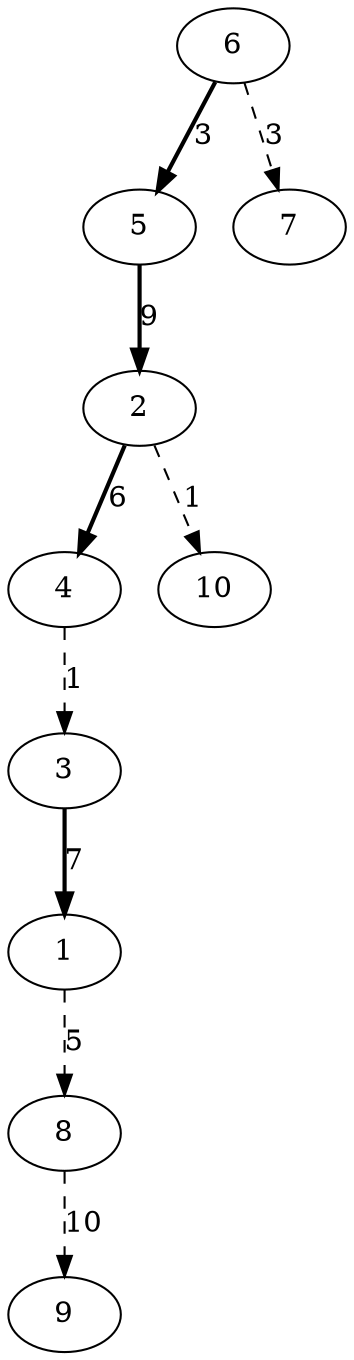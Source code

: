 digraph G {
3 -> 1 [style=bold, label=7];
6 -> 5 [style=bold, label=3];
5 -> 2 [style=bold, label=9];
2 -> 4 [style=bold, label=6];
4 -> 3 [style=dashed, label=1];
6 -> 7 [style=dashed, label=3];
1 -> 8 [style=dashed, label=5];
8 -> 9 [style=dashed, label=10];
2 -> 10 [style=dashed, label=1];
1; 
2; 
3; 
4; 
5; 
6; 
7; 
8; 
9; 
10; 
}
